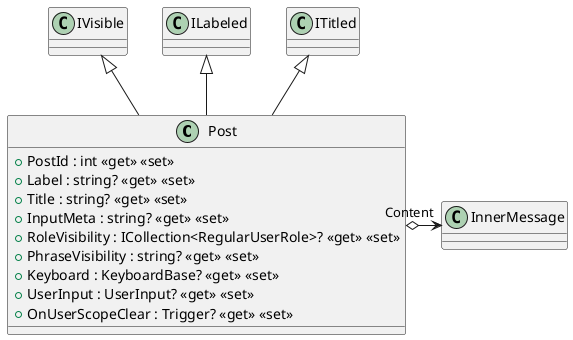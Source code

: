 @startuml
class Post {
    + PostId : int <<get>> <<set>>
    + Label : string? <<get>> <<set>>
    + Title : string? <<get>> <<set>>
    + InputMeta : string? <<get>> <<set>>
    + RoleVisibility : ICollection<RegularUserRole>? <<get>> <<set>>
    + PhraseVisibility : string? <<get>> <<set>>
    + Keyboard : KeyboardBase? <<get>> <<set>>
    + UserInput : UserInput? <<get>> <<set>>
    + OnUserScopeClear : Trigger? <<get>> <<set>>
}
IVisible <|-- Post
ILabeled <|-- Post
ITitled <|-- Post
Post o-> "Content" InnerMessage
@enduml
